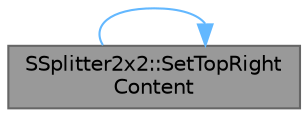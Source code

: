 digraph "SSplitter2x2::SetTopRightContent"
{
 // INTERACTIVE_SVG=YES
 // LATEX_PDF_SIZE
  bgcolor="transparent";
  edge [fontname=Helvetica,fontsize=10,labelfontname=Helvetica,labelfontsize=10];
  node [fontname=Helvetica,fontsize=10,shape=box,height=0.2,width=0.4];
  rankdir="RL";
  Node1 [id="Node000001",label="SSplitter2x2::SetTopRight\lContent",height=0.2,width=0.4,color="gray40", fillcolor="grey60", style="filled", fontcolor="black",tooltip="Sets the widget to be displayed in the splitter top right area."];
  Node1 -> Node1 [id="edge1_Node000001_Node000001",dir="back",color="steelblue1",style="solid",tooltip=" "];
}
